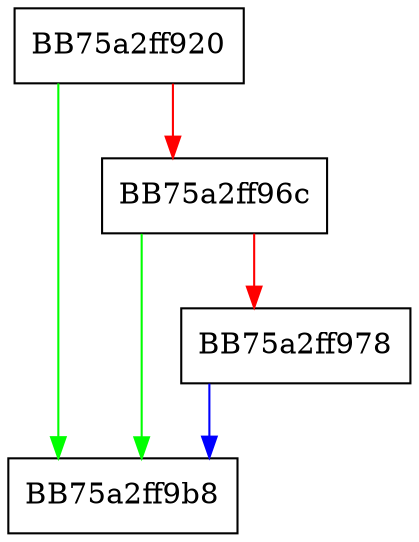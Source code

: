 digraph NETRPF_2_IL {
  node [shape="box"];
  graph [splines=ortho];
  BB75a2ff920 -> BB75a2ff9b8 [color="green"];
  BB75a2ff920 -> BB75a2ff96c [color="red"];
  BB75a2ff96c -> BB75a2ff9b8 [color="green"];
  BB75a2ff96c -> BB75a2ff978 [color="red"];
  BB75a2ff978 -> BB75a2ff9b8 [color="blue"];
}